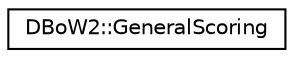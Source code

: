 digraph "Graphical Class Hierarchy"
{
  edge [fontname="Helvetica",fontsize="10",labelfontname="Helvetica",labelfontsize="10"];
  node [fontname="Helvetica",fontsize="10",shape=record];
  rankdir="LR";
  Node0 [label="DBoW2::GeneralScoring",height=0.2,width=0.4,color="black", fillcolor="white", style="filled",URL="$class_d_bo_w2_1_1_general_scoring.html",tooltip="Base class of scoring functions. "];
}

